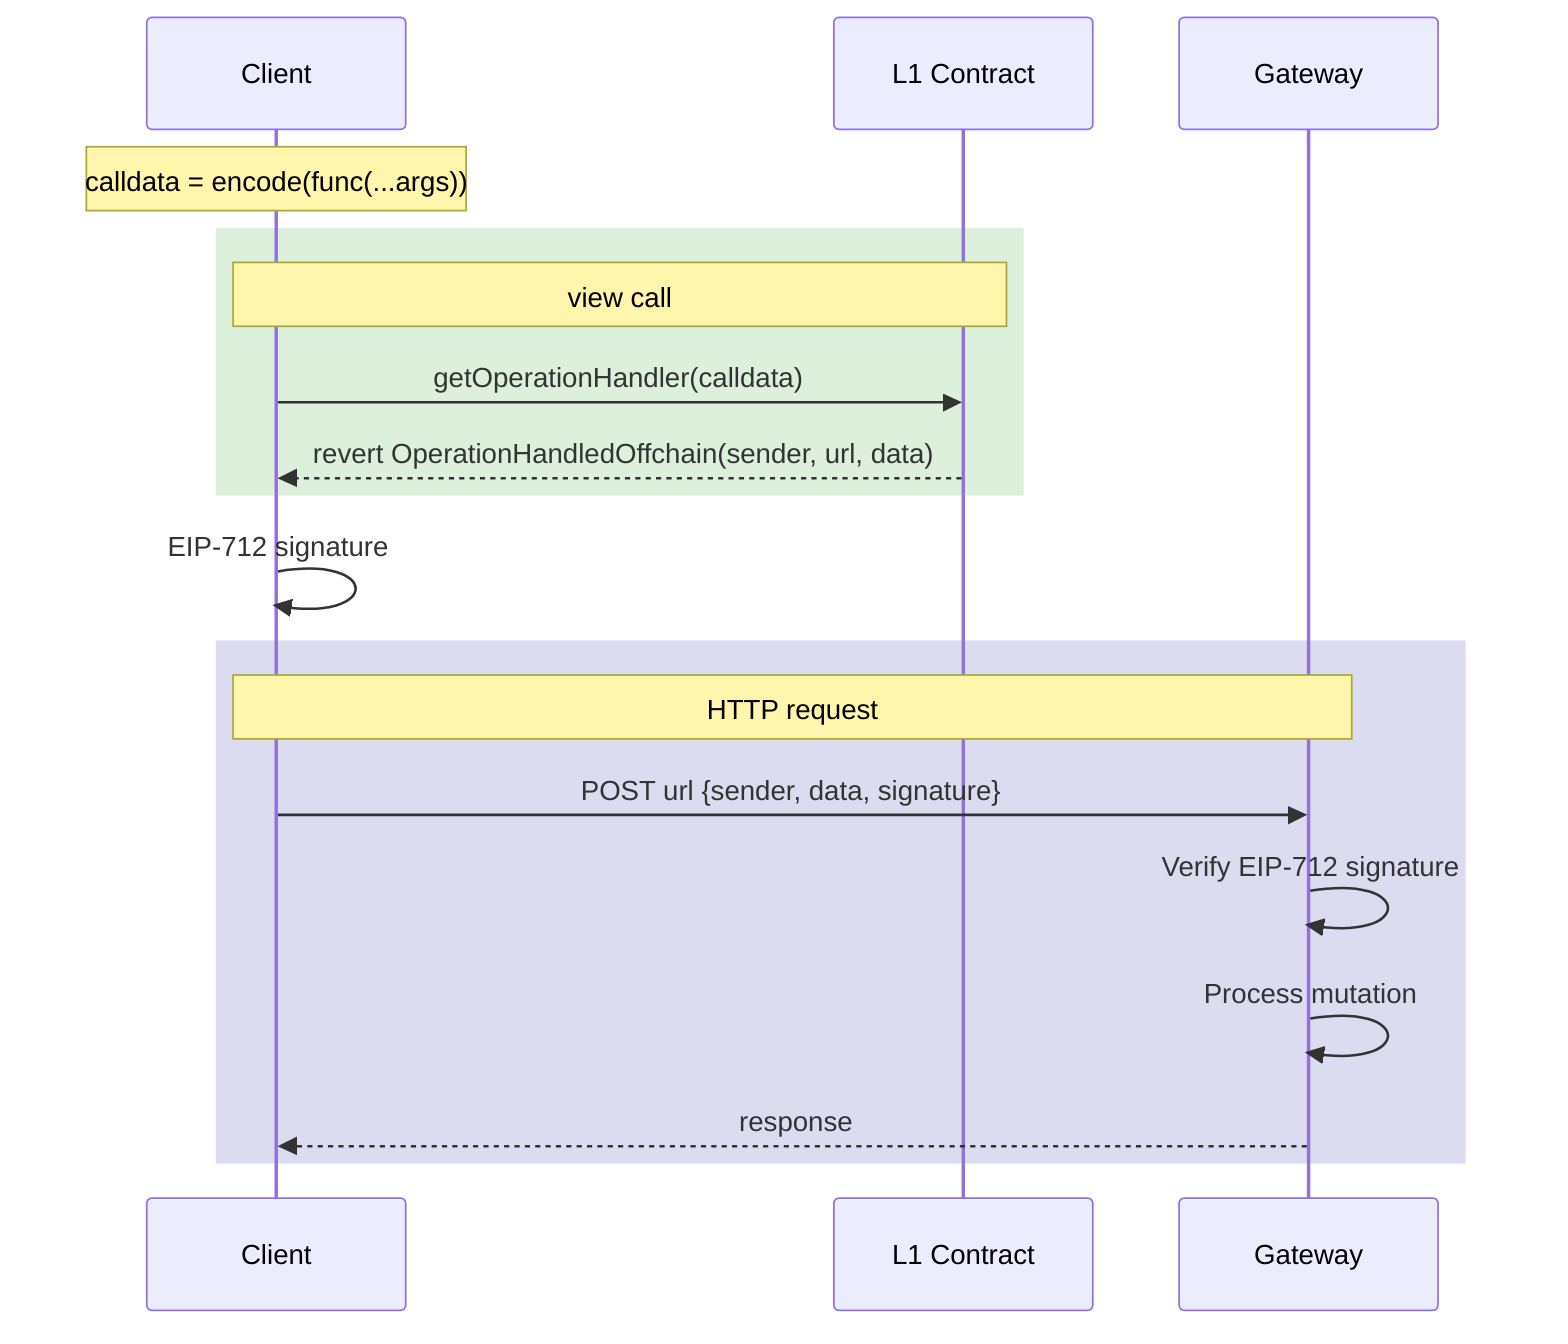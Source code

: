 sequenceDiagram
  Note over Client: calldata = encode(func(...args))
  rect rgb(220, 240, 220)
      Note over Client,L1 Contract: view call
      Client ->> L1 Contract: getOperationHandler(calldata)
      L1 Contract -->> Client: revert OperationHandledOffchain(sender, url, data)
  end
  Client ->> Client: EIP-712 signature

  rect rgb(220, 220, 240)
      Note over Client,Gateway: HTTP request
      Client->>Gateway: POST url {sender, data, signature}
      Gateway->>Gateway: Verify EIP-712 signature
      Gateway->>Gateway: Process mutation
      Gateway -->> Client: response
  end